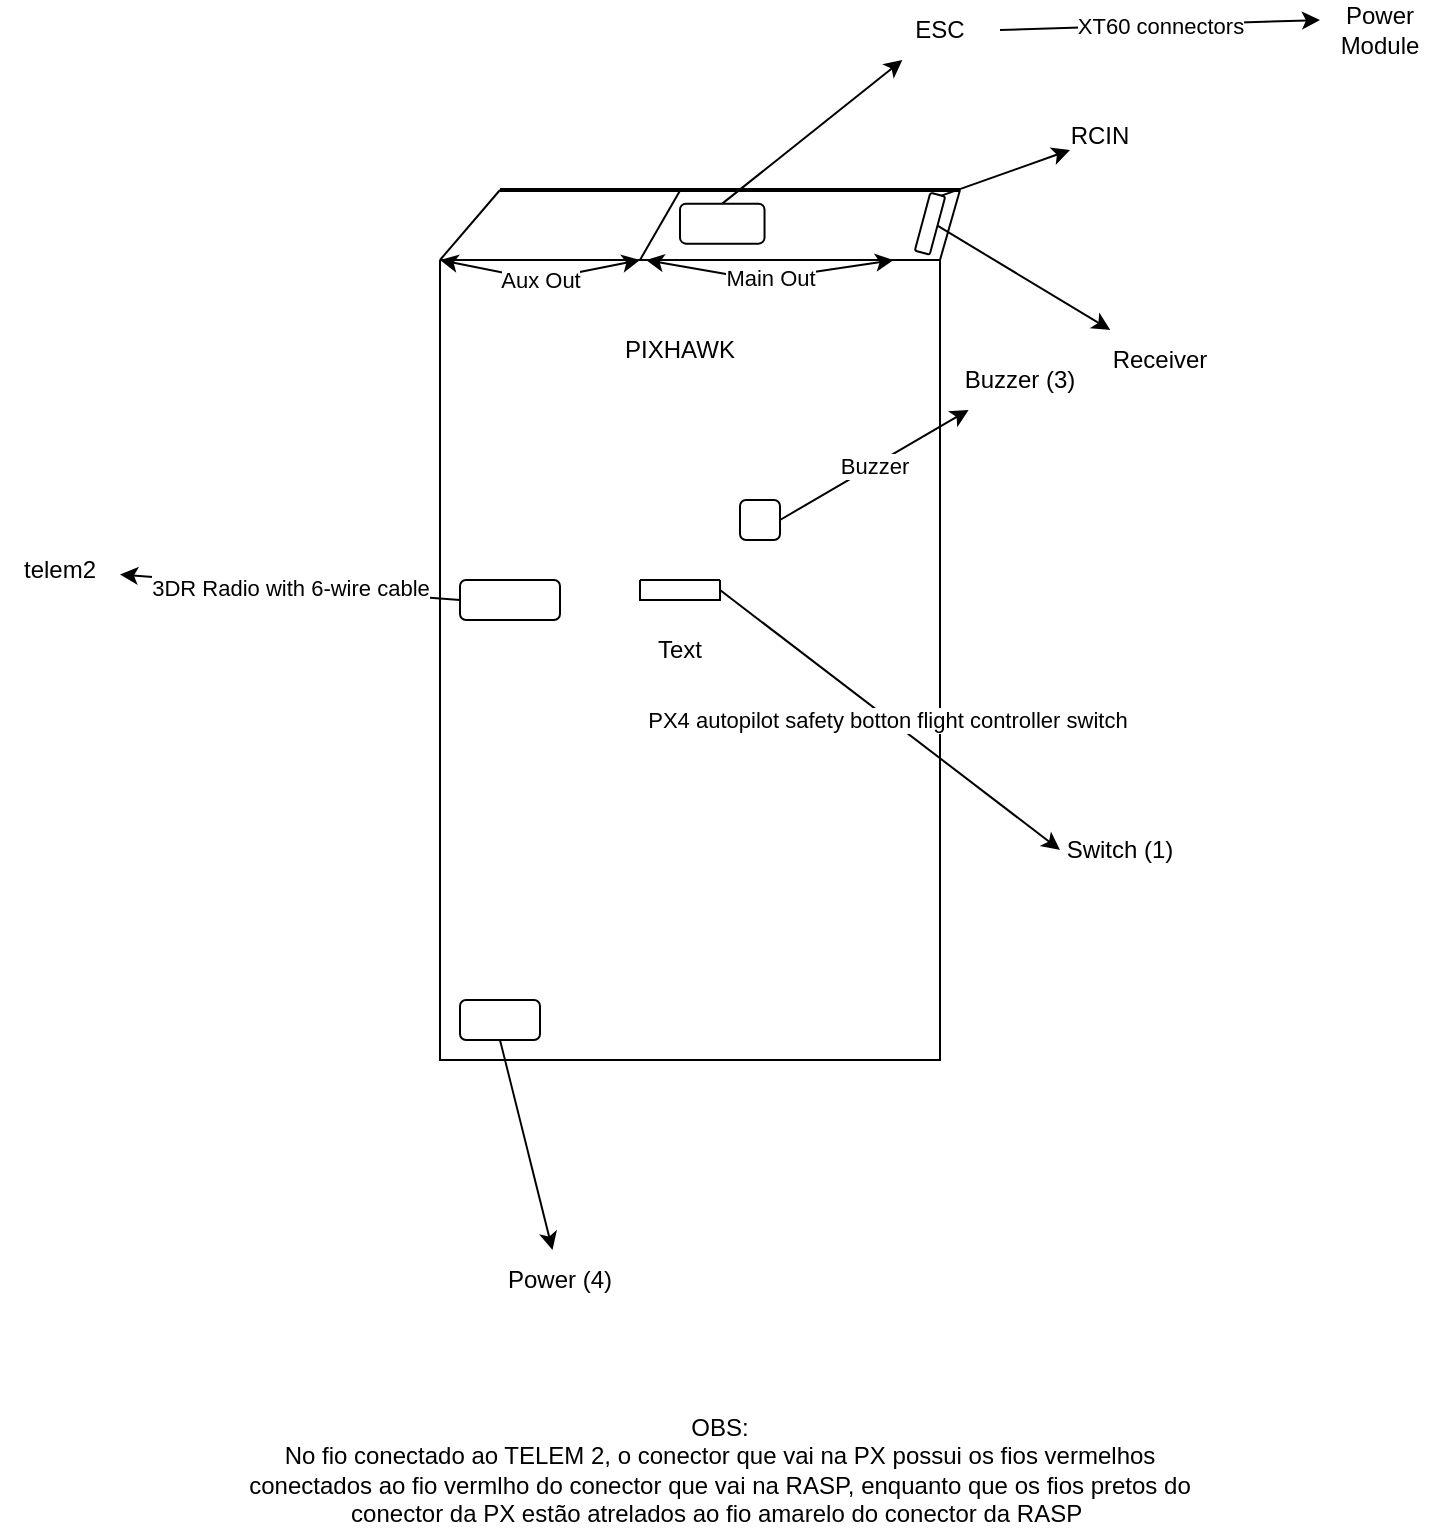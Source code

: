 <mxfile>
    <diagram name="Page-1" id="SpvS7zHhFayls-LQYYzU">
        <mxGraphModel dx="746" dy="1668" grid="1" gridSize="10" guides="1" tooltips="1" connect="1" arrows="1" fold="1" page="1" pageScale="1" pageWidth="850" pageHeight="1100" math="0" shadow="0">
            <root>
                <mxCell id="0"/>
                <mxCell id="1" parent="0"/>
                <mxCell id="23" style="edgeStyle=none;html=1;" parent="1" source="s28vENOtk9-loVWUO0QG-1" edge="1">
                    <mxGeometry relative="1" as="geometry">
                        <mxPoint x="530" y="40.333" as="targetPoint"/>
                    </mxGeometry>
                </mxCell>
                <mxCell id="s28vENOtk9-loVWUO0QG-1" value="" style="swimlane;startSize=0;" parent="1" vertex="1">
                    <mxGeometry x="280" y="40" width="250" height="400" as="geometry"/>
                </mxCell>
                <mxCell id="s28vENOtk9-loVWUO0QG-6" value="" style="rounded=1;whiteSpace=wrap;html=1;" parent="s28vENOtk9-loVWUO0QG-1" vertex="1">
                    <mxGeometry x="10" y="160" width="50" height="20" as="geometry"/>
                </mxCell>
                <mxCell id="s28vENOtk9-loVWUO0QG-9" value="" style="rounded=1;whiteSpace=wrap;html=1;" parent="s28vENOtk9-loVWUO0QG-1" vertex="1">
                    <mxGeometry x="150" y="120" width="20" height="20" as="geometry"/>
                </mxCell>
                <mxCell id="s28vENOtk9-loVWUO0QG-12" value="" style="rounded=1;whiteSpace=wrap;html=1;" parent="s28vENOtk9-loVWUO0QG-1" vertex="1">
                    <mxGeometry x="10" y="370" width="40" height="20" as="geometry"/>
                </mxCell>
                <mxCell id="4" value="PIXHAWK" style="text;html=1;strokeColor=none;fillColor=none;align=center;verticalAlign=middle;whiteSpace=wrap;rounded=0;" parent="s28vENOtk9-loVWUO0QG-1" vertex="1">
                    <mxGeometry x="90" y="30" width="60" height="30" as="geometry"/>
                </mxCell>
                <mxCell id="s28vENOtk9-loVWUO0QG-2" value="" style="swimlane;startSize=0;" parent="1" vertex="1">
                    <mxGeometry x="380" y="200" width="40" height="10" as="geometry"/>
                </mxCell>
                <mxCell id="s28vENOtk9-loVWUO0QG-5" value="Switch (1)" style="text;html=1;strokeColor=none;fillColor=none;align=center;verticalAlign=middle;whiteSpace=wrap;rounded=0;" parent="1" vertex="1">
                    <mxGeometry x="590" y="320" width="60" height="30" as="geometry"/>
                </mxCell>
                <mxCell id="s28vENOtk9-loVWUO0QG-7" value="3DR Radio with 6-wire cable" style="endArrow=classic;html=1;rounded=0;exitX=0;exitY=0.5;exitDx=0;exitDy=0;" parent="1" source="s28vENOtk9-loVWUO0QG-6" target="s28vENOtk9-loVWUO0QG-8" edge="1">
                    <mxGeometry width="50" height="50" relative="1" as="geometry">
                        <mxPoint x="420" y="300" as="sourcePoint"/>
                        <mxPoint x="140" y="210" as="targetPoint"/>
                    </mxGeometry>
                </mxCell>
                <mxCell id="s28vENOtk9-loVWUO0QG-8" value="telem2" style="text;html=1;strokeColor=none;fillColor=none;align=center;verticalAlign=middle;whiteSpace=wrap;rounded=0;" parent="1" vertex="1">
                    <mxGeometry x="60" y="180" width="60" height="30" as="geometry"/>
                </mxCell>
                <mxCell id="s28vENOtk9-loVWUO0QG-10" value="Buzzer" style="endArrow=classic;html=1;rounded=0;exitX=1;exitY=0.5;exitDx=0;exitDy=0;" parent="1" source="s28vENOtk9-loVWUO0QG-9" target="s28vENOtk9-loVWUO0QG-11" edge="1">
                    <mxGeometry width="50" height="50" relative="1" as="geometry">
                        <mxPoint x="400" y="250" as="sourcePoint"/>
                        <mxPoint x="570" y="100" as="targetPoint"/>
                    </mxGeometry>
                </mxCell>
                <mxCell id="s28vENOtk9-loVWUO0QG-11" value="Buzzer (3)" style="text;html=1;strokeColor=none;fillColor=none;align=center;verticalAlign=middle;whiteSpace=wrap;rounded=0;" parent="1" vertex="1">
                    <mxGeometry x="540" y="85.0" width="60" height="30" as="geometry"/>
                </mxCell>
                <mxCell id="s28vENOtk9-loVWUO0QG-13" value="" style="endArrow=classic;html=1;rounded=0;exitX=0.5;exitY=1;exitDx=0;exitDy=0;" parent="1" source="s28vENOtk9-loVWUO0QG-12" target="s28vENOtk9-loVWUO0QG-14" edge="1">
                    <mxGeometry width="50" height="50" relative="1" as="geometry">
                        <mxPoint x="400" y="550" as="sourcePoint"/>
                        <mxPoint x="340" y="550" as="targetPoint"/>
                    </mxGeometry>
                </mxCell>
                <mxCell id="s28vENOtk9-loVWUO0QG-14" value="Power (4)" style="text;html=1;strokeColor=none;fillColor=none;align=center;verticalAlign=middle;whiteSpace=wrap;rounded=0;" parent="1" vertex="1">
                    <mxGeometry x="310" y="535" width="60" height="30" as="geometry"/>
                </mxCell>
                <mxCell id="2" value="PX4 autopilot safety botton flight controller switch&amp;nbsp;" style="endArrow=classic;html=1;exitX=1;exitY=0.5;exitDx=0;exitDy=0;entryX=0;entryY=0.5;entryDx=0;entryDy=0;" parent="1" source="s28vENOtk9-loVWUO0QG-2" target="s28vENOtk9-loVWUO0QG-5" edge="1">
                    <mxGeometry width="50" height="50" relative="1" as="geometry">
                        <mxPoint x="380" y="390" as="sourcePoint"/>
                        <mxPoint x="430" y="340" as="targetPoint"/>
                    </mxGeometry>
                </mxCell>
                <mxCell id="3" value="Text" style="text;html=1;strokeColor=none;fillColor=none;align=center;verticalAlign=middle;whiteSpace=wrap;rounded=0;" parent="1" vertex="1">
                    <mxGeometry x="370" y="220" width="60" height="30" as="geometry"/>
                </mxCell>
                <mxCell id="7" value="" style="endArrow=classic;html=1;exitX=0.5;exitY=1;exitDx=0;exitDy=0;" parent="1" source="5" target="8" edge="1">
                    <mxGeometry width="50" height="50" relative="1" as="geometry">
                        <mxPoint x="520" y="160" as="sourcePoint"/>
                        <mxPoint x="640" y="90" as="targetPoint"/>
                    </mxGeometry>
                </mxCell>
                <mxCell id="8" value="Receiver" style="text;html=1;strokeColor=none;fillColor=none;align=center;verticalAlign=middle;whiteSpace=wrap;rounded=0;" parent="1" vertex="1">
                    <mxGeometry x="610" y="75" width="60" height="30" as="geometry"/>
                </mxCell>
                <mxCell id="10" value="" style="line;strokeWidth=2;html=1;" parent="1" vertex="1">
                    <mxGeometry x="310" width="230" height="10" as="geometry"/>
                </mxCell>
                <mxCell id="14" value="" style="endArrow=none;html=1;exitX=0;exitY=0;exitDx=0;exitDy=0;entryX=0;entryY=0.5;entryDx=0;entryDy=0;entryPerimeter=0;" parent="1" source="s28vENOtk9-loVWUO0QG-1" target="10" edge="1">
                    <mxGeometry width="50" height="50" relative="1" as="geometry">
                        <mxPoint x="430" y="90" as="sourcePoint"/>
                        <mxPoint x="480" y="40" as="targetPoint"/>
                    </mxGeometry>
                </mxCell>
                <mxCell id="15" value="" style="endArrow=none;html=1;entryX=1;entryY=0.5;entryDx=0;entryDy=0;entryPerimeter=0;exitX=1;exitY=0;exitDx=0;exitDy=0;" parent="1" source="s28vENOtk9-loVWUO0QG-1" target="10" edge="1">
                    <mxGeometry width="50" height="50" relative="1" as="geometry">
                        <mxPoint x="430" y="90" as="sourcePoint"/>
                        <mxPoint x="480" y="40" as="targetPoint"/>
                    </mxGeometry>
                </mxCell>
                <mxCell id="5" value="" style="rounded=1;whiteSpace=wrap;html=1;rotation=-75;" parent="1" vertex="1">
                    <mxGeometry x="510" y="17.97" width="30" height="7.71" as="geometry"/>
                </mxCell>
                <mxCell id="16" value="Main Out" style="endArrow=classic;startArrow=classic;html=1;exitX=0.907;exitY=0;exitDx=0;exitDy=0;exitPerimeter=0;entryX=0.412;entryY=0;entryDx=0;entryDy=0;entryPerimeter=0;" parent="1" source="s28vENOtk9-loVWUO0QG-1" target="s28vENOtk9-loVWUO0QG-1" edge="1">
                    <mxGeometry width="50" height="50" relative="1" as="geometry">
                        <mxPoint x="430" y="140" as="sourcePoint"/>
                        <mxPoint x="480" y="90" as="targetPoint"/>
                        <Array as="points">
                            <mxPoint x="440" y="50"/>
                        </Array>
                    </mxGeometry>
                </mxCell>
                <mxCell id="17" value="Aux Out" style="endArrow=classic;startArrow=classic;html=1;exitX=0;exitY=0;exitDx=0;exitDy=0;" parent="1" source="s28vENOtk9-loVWUO0QG-1" edge="1">
                    <mxGeometry width="50" height="50" relative="1" as="geometry">
                        <mxPoint x="430" y="140" as="sourcePoint"/>
                        <mxPoint x="380" y="40" as="targetPoint"/>
                        <Array as="points">
                            <mxPoint x="330" y="50"/>
                        </Array>
                    </mxGeometry>
                </mxCell>
                <mxCell id="18" value="" style="endArrow=none;html=1;entryX=0.394;entryY=0.42;entryDx=0;entryDy=0;entryPerimeter=0;" parent="1" target="10" edge="1">
                    <mxGeometry width="50" height="50" relative="1" as="geometry">
                        <mxPoint x="380" y="40" as="sourcePoint"/>
                        <mxPoint x="480" y="90" as="targetPoint"/>
                    </mxGeometry>
                </mxCell>
                <mxCell id="19" value="" style="rounded=1;whiteSpace=wrap;html=1;rotation=-90;" parent="1" vertex="1">
                    <mxGeometry x="411.13" y="0.69" width="20" height="42.27" as="geometry"/>
                </mxCell>
                <mxCell id="20" value="" style="endArrow=classic;html=1;exitX=1;exitY=0.5;exitDx=0;exitDy=0;" parent="1" source="19" target="21" edge="1">
                    <mxGeometry width="50" height="50" relative="1" as="geometry">
                        <mxPoint x="430" y="140" as="sourcePoint"/>
                        <mxPoint x="490" y="-50" as="targetPoint"/>
                    </mxGeometry>
                </mxCell>
                <mxCell id="21" value="ESC" style="text;html=1;strokeColor=none;fillColor=none;align=center;verticalAlign=middle;whiteSpace=wrap;rounded=0;" parent="1" vertex="1">
                    <mxGeometry x="500" y="-90" width="60" height="30" as="geometry"/>
                </mxCell>
                <mxCell id="22" value="RCIN" style="text;html=1;strokeColor=none;fillColor=none;align=center;verticalAlign=middle;whiteSpace=wrap;rounded=0;rotation=0;" parent="1" vertex="1">
                    <mxGeometry x="580" y="-30" width="60" height="15" as="geometry"/>
                </mxCell>
                <mxCell id="24" value="" style="endArrow=classic;html=1;exitX=1;exitY=0.75;exitDx=0;exitDy=0;entryX=0.25;entryY=1;entryDx=0;entryDy=0;" parent="1" source="5" target="22" edge="1">
                    <mxGeometry width="50" height="50" relative="1" as="geometry">
                        <mxPoint x="430" y="60" as="sourcePoint"/>
                        <mxPoint x="480" y="10" as="targetPoint"/>
                    </mxGeometry>
                </mxCell>
                <mxCell id="25" value="XT60 connectors" style="endArrow=classic;html=1;exitX=1;exitY=0.5;exitDx=0;exitDy=0;" parent="1" source="21" edge="1">
                    <mxGeometry width="50" height="50" relative="1" as="geometry">
                        <mxPoint x="460" y="10" as="sourcePoint"/>
                        <mxPoint x="720" y="-80" as="targetPoint"/>
                    </mxGeometry>
                </mxCell>
                <mxCell id="26" value="Power Module" style="text;html=1;strokeColor=none;fillColor=none;align=center;verticalAlign=middle;whiteSpace=wrap;rounded=0;" parent="1" vertex="1">
                    <mxGeometry x="720" y="-90" width="60" height="30" as="geometry"/>
                </mxCell>
                <mxCell id="27" value="OBS:&lt;br&gt;No fio conectado ao TELEM 2, o conector que vai na PX possui os fios vermelhos conectados ao fio vermlho do conector que vai na RASP, enquanto que os fios pretos do conector da PX estão atrelados ao fio amarelo do conector da RASP&amp;nbsp;" style="text;html=1;strokeColor=none;fillColor=none;align=center;verticalAlign=middle;whiteSpace=wrap;rounded=0;" vertex="1" parent="1">
                    <mxGeometry x="180" y="630" width="480" height="30" as="geometry"/>
                </mxCell>
            </root>
        </mxGraphModel>
    </diagram>
</mxfile>